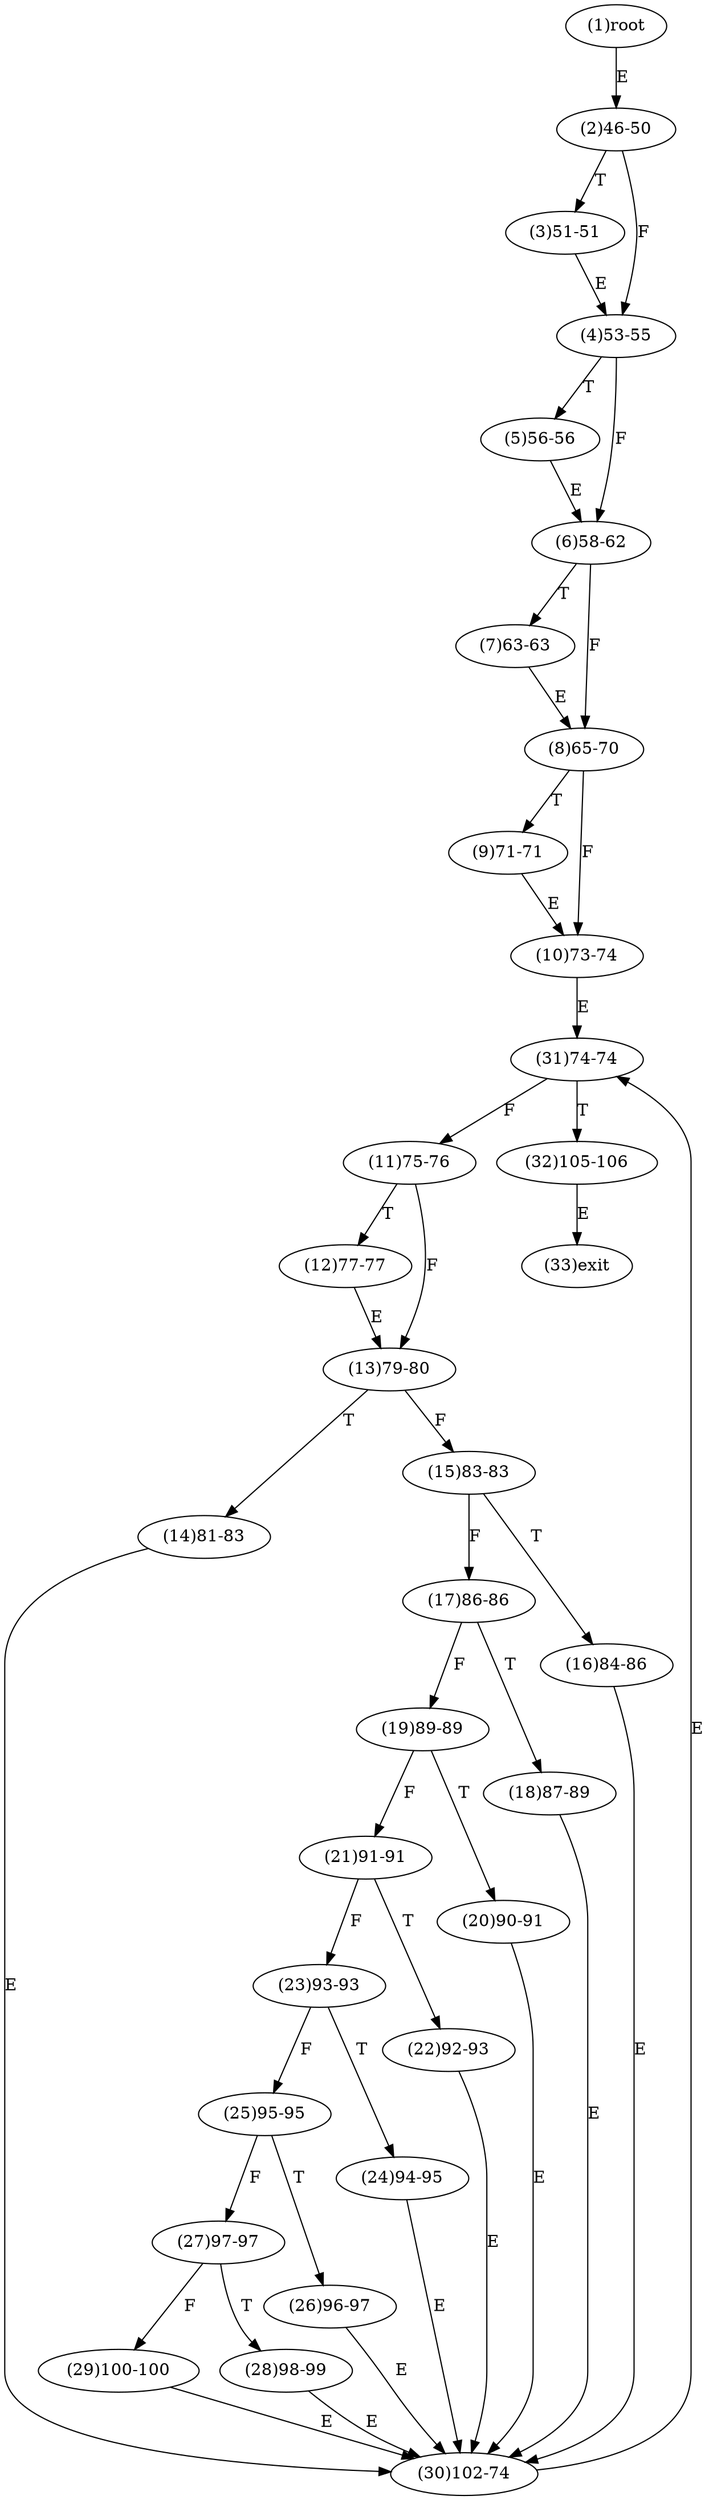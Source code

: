 digraph "" { 
1[ label="(1)root"];
2[ label="(2)46-50"];
3[ label="(3)51-51"];
4[ label="(4)53-55"];
5[ label="(5)56-56"];
6[ label="(6)58-62"];
7[ label="(7)63-63"];
8[ label="(8)65-70"];
9[ label="(9)71-71"];
10[ label="(10)73-74"];
11[ label="(11)75-76"];
12[ label="(12)77-77"];
13[ label="(13)79-80"];
14[ label="(14)81-83"];
15[ label="(15)83-83"];
17[ label="(17)86-86"];
16[ label="(16)84-86"];
19[ label="(19)89-89"];
18[ label="(18)87-89"];
21[ label="(21)91-91"];
20[ label="(20)90-91"];
23[ label="(23)93-93"];
22[ label="(22)92-93"];
25[ label="(25)95-95"];
24[ label="(24)94-95"];
27[ label="(27)97-97"];
26[ label="(26)96-97"];
29[ label="(29)100-100"];
28[ label="(28)98-99"];
31[ label="(31)74-74"];
30[ label="(30)102-74"];
32[ label="(32)105-106"];
33[ label="(33)exit"];
1->2[ label="E"];
2->4[ label="F"];
2->3[ label="T"];
3->4[ label="E"];
4->6[ label="F"];
4->5[ label="T"];
5->6[ label="E"];
6->8[ label="F"];
6->7[ label="T"];
7->8[ label="E"];
8->10[ label="F"];
8->9[ label="T"];
9->10[ label="E"];
10->31[ label="E"];
11->13[ label="F"];
11->12[ label="T"];
12->13[ label="E"];
13->15[ label="F"];
13->14[ label="T"];
14->30[ label="E"];
15->17[ label="F"];
15->16[ label="T"];
16->30[ label="E"];
17->19[ label="F"];
17->18[ label="T"];
18->30[ label="E"];
19->21[ label="F"];
19->20[ label="T"];
20->30[ label="E"];
21->23[ label="F"];
21->22[ label="T"];
22->30[ label="E"];
23->25[ label="F"];
23->24[ label="T"];
24->30[ label="E"];
25->27[ label="F"];
25->26[ label="T"];
26->30[ label="E"];
27->29[ label="F"];
27->28[ label="T"];
28->30[ label="E"];
29->30[ label="E"];
30->31[ label="E"];
31->11[ label="F"];
31->32[ label="T"];
32->33[ label="E"];
}